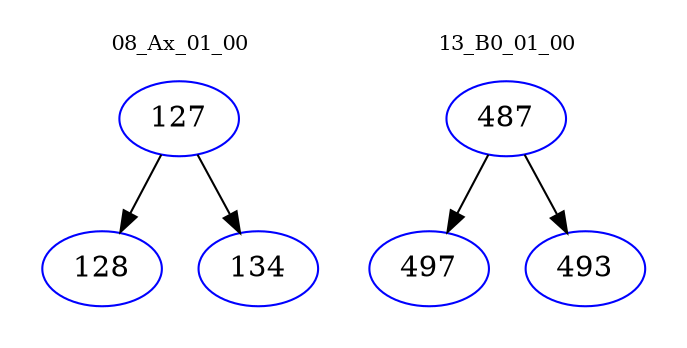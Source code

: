 digraph{
subgraph cluster_0 {
color = white
label = "08_Ax_01_00";
fontsize=10;
T0_127 [label="127", color="blue"]
T0_127 -> T0_128 [color="black"]
T0_128 [label="128", color="blue"]
T0_127 -> T0_134 [color="black"]
T0_134 [label="134", color="blue"]
}
subgraph cluster_1 {
color = white
label = "13_B0_01_00";
fontsize=10;
T1_487 [label="487", color="blue"]
T1_487 -> T1_497 [color="black"]
T1_497 [label="497", color="blue"]
T1_487 -> T1_493 [color="black"]
T1_493 [label="493", color="blue"]
}
}
